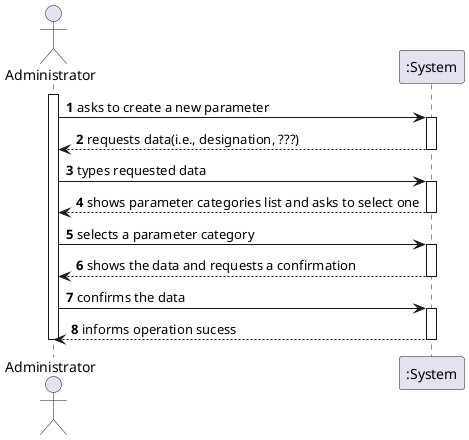 @startuml
autonumber
actor "Administrator" as Adm

activate Adm
Adm-> ":System" : asks to create a new parameter
activate ":System"
":System" --> Adm : requests data(i.e., designation, ???)
deactivate ":System"

Adm-> ":System" : types requested data
activate ":System"
":System" --> Adm : shows parameter categories list and asks to select one
deactivate ":System"

Adm-> ":System" : selects a parameter category
activate ":System"
":System" --> Adm : shows the data and requests a confirmation
deactivate ":System"

Adm-> ":System" : confirms the data
activate ":System"
":System" --> Adm : informs operation sucess
deactivate ":System"

deactivate Adm

@enduml